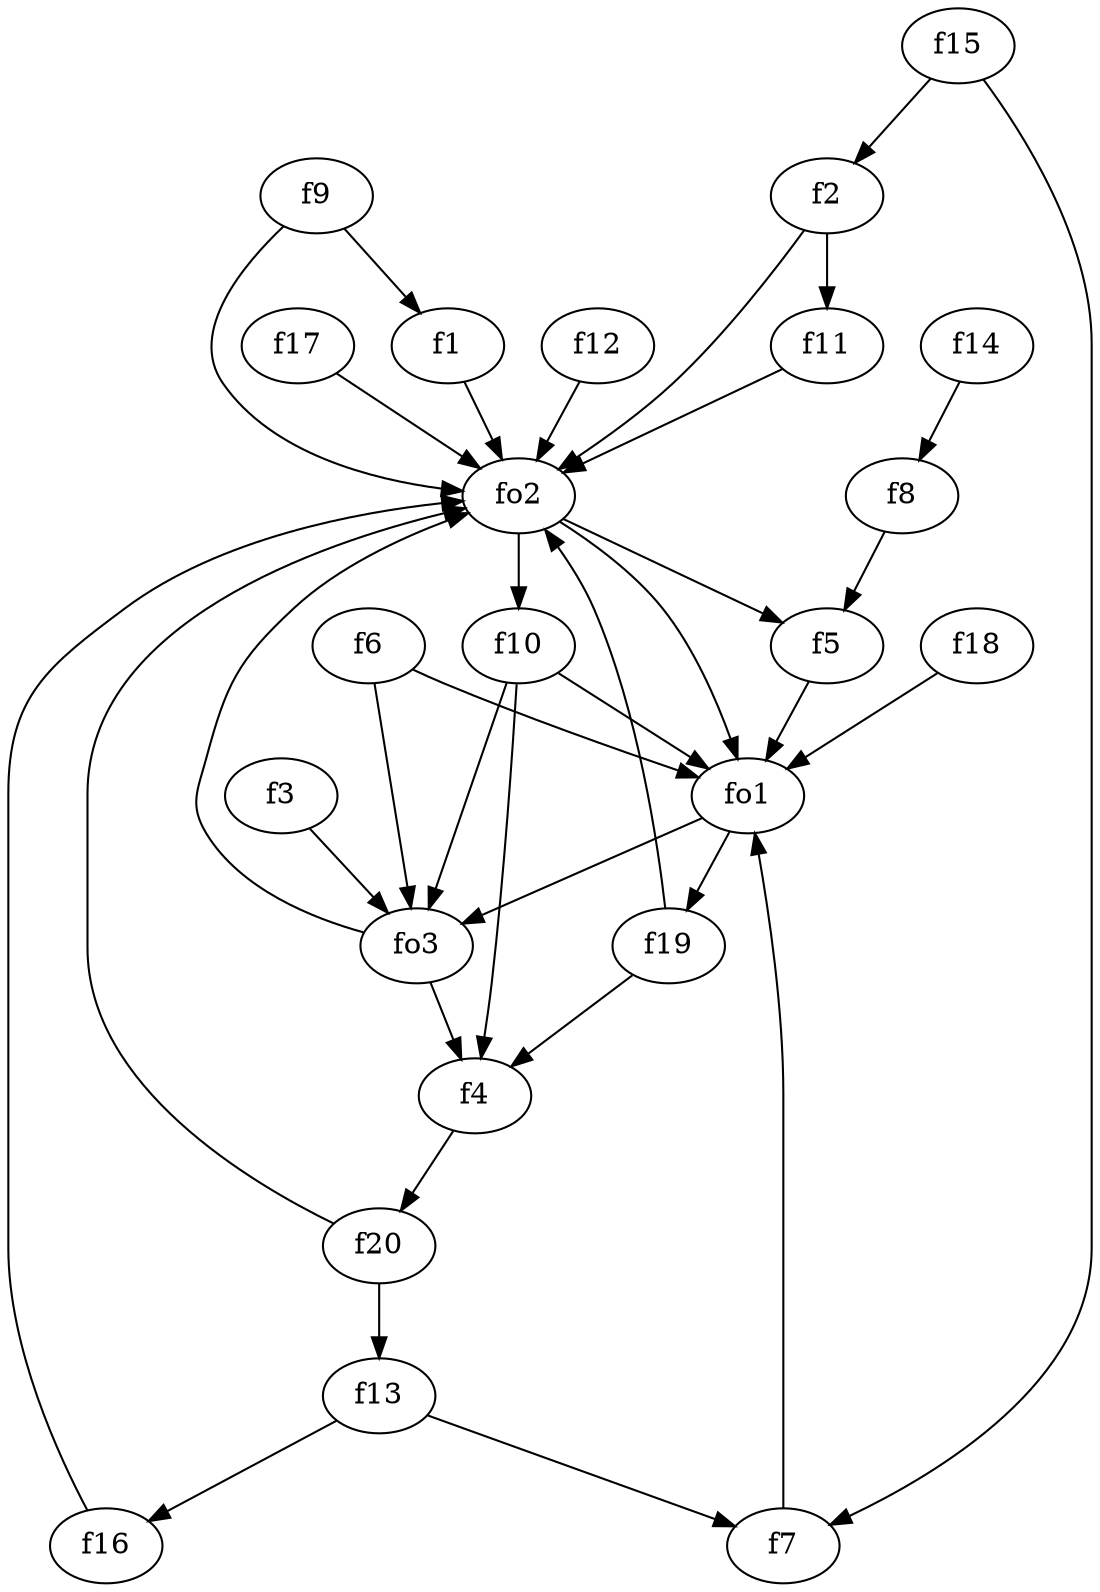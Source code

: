 strict digraph  {
f1;
f2;
f3;
f4;
f5;
f6;
f7;
f8;
f9;
f10;
f11;
f12;
f13;
f14;
f15;
f16;
f17;
f18;
f19;
f20;
fo1;
fo2;
fo3;
f1 -> fo2  [weight=2];
f2 -> f11  [weight=2];
f2 -> fo2  [weight=2];
f3 -> fo3  [weight=2];
f4 -> f20  [weight=2];
f5 -> fo1  [weight=2];
f6 -> fo1  [weight=2];
f6 -> fo3  [weight=2];
f7 -> fo1  [weight=2];
f8 -> f5  [weight=2];
f9 -> f1  [weight=2];
f9 -> fo2  [weight=2];
f10 -> f4  [weight=2];
f10 -> fo1  [weight=2];
f10 -> fo3  [weight=2];
f11 -> fo2  [weight=2];
f12 -> fo2  [weight=2];
f13 -> f16  [weight=2];
f13 -> f7  [weight=2];
f14 -> f8  [weight=2];
f15 -> f7  [weight=2];
f15 -> f2  [weight=2];
f16 -> fo2  [weight=2];
f17 -> fo2  [weight=2];
f18 -> fo1  [weight=2];
f19 -> fo2  [weight=2];
f19 -> f4  [weight=2];
f20 -> fo2  [weight=2];
f20 -> f13  [weight=2];
fo1 -> fo3  [weight=2];
fo1 -> f19  [weight=2];
fo2 -> fo1  [weight=2];
fo2 -> f5  [weight=2];
fo2 -> f10  [weight=2];
fo3 -> f4  [weight=2];
fo3 -> fo2  [weight=2];
}
